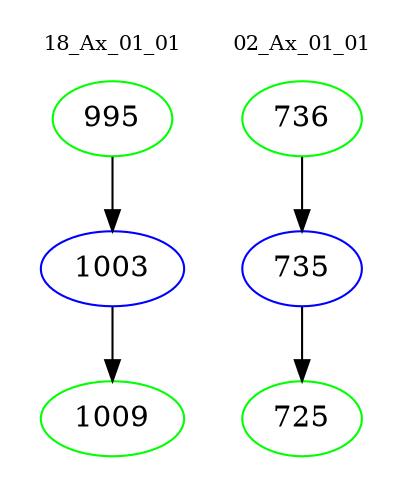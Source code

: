 digraph{
subgraph cluster_0 {
color = white
label = "18_Ax_01_01";
fontsize=10;
T0_995 [label="995", color="green"]
T0_995 -> T0_1003 [color="black"]
T0_1003 [label="1003", color="blue"]
T0_1003 -> T0_1009 [color="black"]
T0_1009 [label="1009", color="green"]
}
subgraph cluster_1 {
color = white
label = "02_Ax_01_01";
fontsize=10;
T1_736 [label="736", color="green"]
T1_736 -> T1_735 [color="black"]
T1_735 [label="735", color="blue"]
T1_735 -> T1_725 [color="black"]
T1_725 [label="725", color="green"]
}
}
